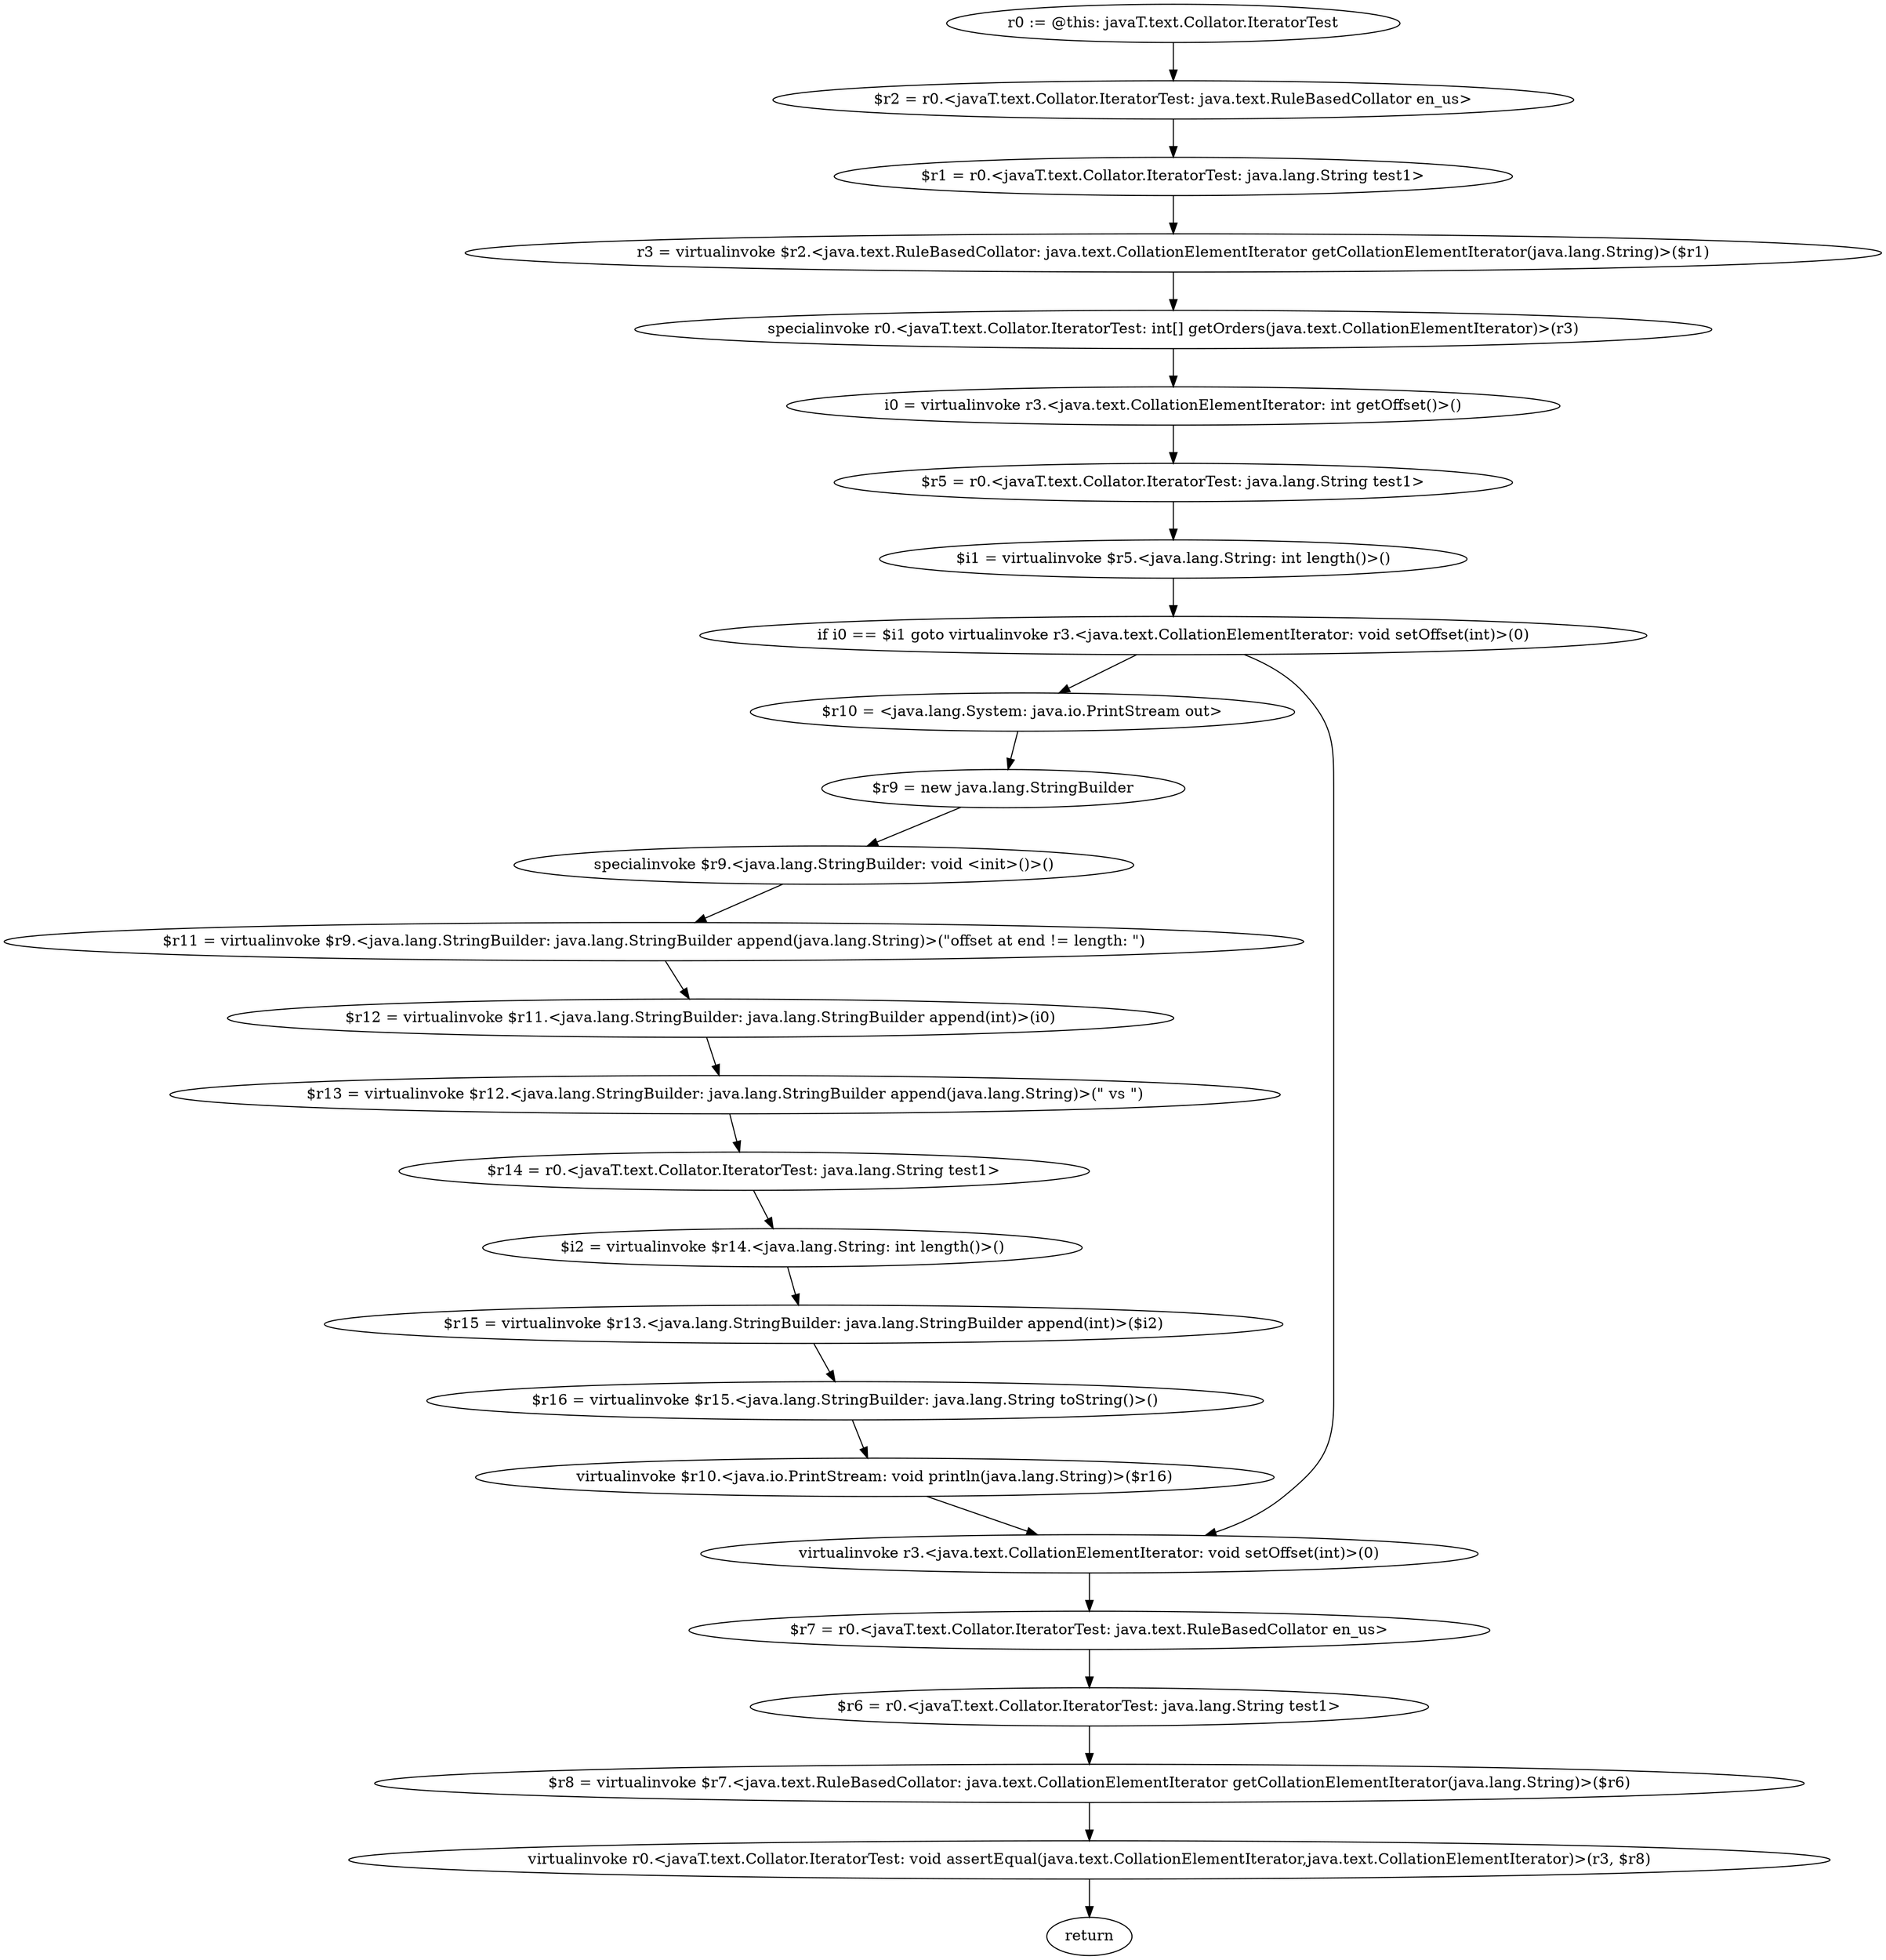 digraph "unitGraph" {
    "r0 := @this: javaT.text.Collator.IteratorTest"
    "$r2 = r0.<javaT.text.Collator.IteratorTest: java.text.RuleBasedCollator en_us>"
    "$r1 = r0.<javaT.text.Collator.IteratorTest: java.lang.String test1>"
    "r3 = virtualinvoke $r2.<java.text.RuleBasedCollator: java.text.CollationElementIterator getCollationElementIterator(java.lang.String)>($r1)"
    "specialinvoke r0.<javaT.text.Collator.IteratorTest: int[] getOrders(java.text.CollationElementIterator)>(r3)"
    "i0 = virtualinvoke r3.<java.text.CollationElementIterator: int getOffset()>()"
    "$r5 = r0.<javaT.text.Collator.IteratorTest: java.lang.String test1>"
    "$i1 = virtualinvoke $r5.<java.lang.String: int length()>()"
    "if i0 == $i1 goto virtualinvoke r3.<java.text.CollationElementIterator: void setOffset(int)>(0)"
    "$r10 = <java.lang.System: java.io.PrintStream out>"
    "$r9 = new java.lang.StringBuilder"
    "specialinvoke $r9.<java.lang.StringBuilder: void <init>()>()"
    "$r11 = virtualinvoke $r9.<java.lang.StringBuilder: java.lang.StringBuilder append(java.lang.String)>(\"offset at end != length: \")"
    "$r12 = virtualinvoke $r11.<java.lang.StringBuilder: java.lang.StringBuilder append(int)>(i0)"
    "$r13 = virtualinvoke $r12.<java.lang.StringBuilder: java.lang.StringBuilder append(java.lang.String)>(\" vs \")"
    "$r14 = r0.<javaT.text.Collator.IteratorTest: java.lang.String test1>"
    "$i2 = virtualinvoke $r14.<java.lang.String: int length()>()"
    "$r15 = virtualinvoke $r13.<java.lang.StringBuilder: java.lang.StringBuilder append(int)>($i2)"
    "$r16 = virtualinvoke $r15.<java.lang.StringBuilder: java.lang.String toString()>()"
    "virtualinvoke $r10.<java.io.PrintStream: void println(java.lang.String)>($r16)"
    "virtualinvoke r3.<java.text.CollationElementIterator: void setOffset(int)>(0)"
    "$r7 = r0.<javaT.text.Collator.IteratorTest: java.text.RuleBasedCollator en_us>"
    "$r6 = r0.<javaT.text.Collator.IteratorTest: java.lang.String test1>"
    "$r8 = virtualinvoke $r7.<java.text.RuleBasedCollator: java.text.CollationElementIterator getCollationElementIterator(java.lang.String)>($r6)"
    "virtualinvoke r0.<javaT.text.Collator.IteratorTest: void assertEqual(java.text.CollationElementIterator,java.text.CollationElementIterator)>(r3, $r8)"
    "return"
    "r0 := @this: javaT.text.Collator.IteratorTest"->"$r2 = r0.<javaT.text.Collator.IteratorTest: java.text.RuleBasedCollator en_us>";
    "$r2 = r0.<javaT.text.Collator.IteratorTest: java.text.RuleBasedCollator en_us>"->"$r1 = r0.<javaT.text.Collator.IteratorTest: java.lang.String test1>";
    "$r1 = r0.<javaT.text.Collator.IteratorTest: java.lang.String test1>"->"r3 = virtualinvoke $r2.<java.text.RuleBasedCollator: java.text.CollationElementIterator getCollationElementIterator(java.lang.String)>($r1)";
    "r3 = virtualinvoke $r2.<java.text.RuleBasedCollator: java.text.CollationElementIterator getCollationElementIterator(java.lang.String)>($r1)"->"specialinvoke r0.<javaT.text.Collator.IteratorTest: int[] getOrders(java.text.CollationElementIterator)>(r3)";
    "specialinvoke r0.<javaT.text.Collator.IteratorTest: int[] getOrders(java.text.CollationElementIterator)>(r3)"->"i0 = virtualinvoke r3.<java.text.CollationElementIterator: int getOffset()>()";
    "i0 = virtualinvoke r3.<java.text.CollationElementIterator: int getOffset()>()"->"$r5 = r0.<javaT.text.Collator.IteratorTest: java.lang.String test1>";
    "$r5 = r0.<javaT.text.Collator.IteratorTest: java.lang.String test1>"->"$i1 = virtualinvoke $r5.<java.lang.String: int length()>()";
    "$i1 = virtualinvoke $r5.<java.lang.String: int length()>()"->"if i0 == $i1 goto virtualinvoke r3.<java.text.CollationElementIterator: void setOffset(int)>(0)";
    "if i0 == $i1 goto virtualinvoke r3.<java.text.CollationElementIterator: void setOffset(int)>(0)"->"$r10 = <java.lang.System: java.io.PrintStream out>";
    "if i0 == $i1 goto virtualinvoke r3.<java.text.CollationElementIterator: void setOffset(int)>(0)"->"virtualinvoke r3.<java.text.CollationElementIterator: void setOffset(int)>(0)";
    "$r10 = <java.lang.System: java.io.PrintStream out>"->"$r9 = new java.lang.StringBuilder";
    "$r9 = new java.lang.StringBuilder"->"specialinvoke $r9.<java.lang.StringBuilder: void <init>()>()";
    "specialinvoke $r9.<java.lang.StringBuilder: void <init>()>()"->"$r11 = virtualinvoke $r9.<java.lang.StringBuilder: java.lang.StringBuilder append(java.lang.String)>(\"offset at end != length: \")";
    "$r11 = virtualinvoke $r9.<java.lang.StringBuilder: java.lang.StringBuilder append(java.lang.String)>(\"offset at end != length: \")"->"$r12 = virtualinvoke $r11.<java.lang.StringBuilder: java.lang.StringBuilder append(int)>(i0)";
    "$r12 = virtualinvoke $r11.<java.lang.StringBuilder: java.lang.StringBuilder append(int)>(i0)"->"$r13 = virtualinvoke $r12.<java.lang.StringBuilder: java.lang.StringBuilder append(java.lang.String)>(\" vs \")";
    "$r13 = virtualinvoke $r12.<java.lang.StringBuilder: java.lang.StringBuilder append(java.lang.String)>(\" vs \")"->"$r14 = r0.<javaT.text.Collator.IteratorTest: java.lang.String test1>";
    "$r14 = r0.<javaT.text.Collator.IteratorTest: java.lang.String test1>"->"$i2 = virtualinvoke $r14.<java.lang.String: int length()>()";
    "$i2 = virtualinvoke $r14.<java.lang.String: int length()>()"->"$r15 = virtualinvoke $r13.<java.lang.StringBuilder: java.lang.StringBuilder append(int)>($i2)";
    "$r15 = virtualinvoke $r13.<java.lang.StringBuilder: java.lang.StringBuilder append(int)>($i2)"->"$r16 = virtualinvoke $r15.<java.lang.StringBuilder: java.lang.String toString()>()";
    "$r16 = virtualinvoke $r15.<java.lang.StringBuilder: java.lang.String toString()>()"->"virtualinvoke $r10.<java.io.PrintStream: void println(java.lang.String)>($r16)";
    "virtualinvoke $r10.<java.io.PrintStream: void println(java.lang.String)>($r16)"->"virtualinvoke r3.<java.text.CollationElementIterator: void setOffset(int)>(0)";
    "virtualinvoke r3.<java.text.CollationElementIterator: void setOffset(int)>(0)"->"$r7 = r0.<javaT.text.Collator.IteratorTest: java.text.RuleBasedCollator en_us>";
    "$r7 = r0.<javaT.text.Collator.IteratorTest: java.text.RuleBasedCollator en_us>"->"$r6 = r0.<javaT.text.Collator.IteratorTest: java.lang.String test1>";
    "$r6 = r0.<javaT.text.Collator.IteratorTest: java.lang.String test1>"->"$r8 = virtualinvoke $r7.<java.text.RuleBasedCollator: java.text.CollationElementIterator getCollationElementIterator(java.lang.String)>($r6)";
    "$r8 = virtualinvoke $r7.<java.text.RuleBasedCollator: java.text.CollationElementIterator getCollationElementIterator(java.lang.String)>($r6)"->"virtualinvoke r0.<javaT.text.Collator.IteratorTest: void assertEqual(java.text.CollationElementIterator,java.text.CollationElementIterator)>(r3, $r8)";
    "virtualinvoke r0.<javaT.text.Collator.IteratorTest: void assertEqual(java.text.CollationElementIterator,java.text.CollationElementIterator)>(r3, $r8)"->"return";
}
